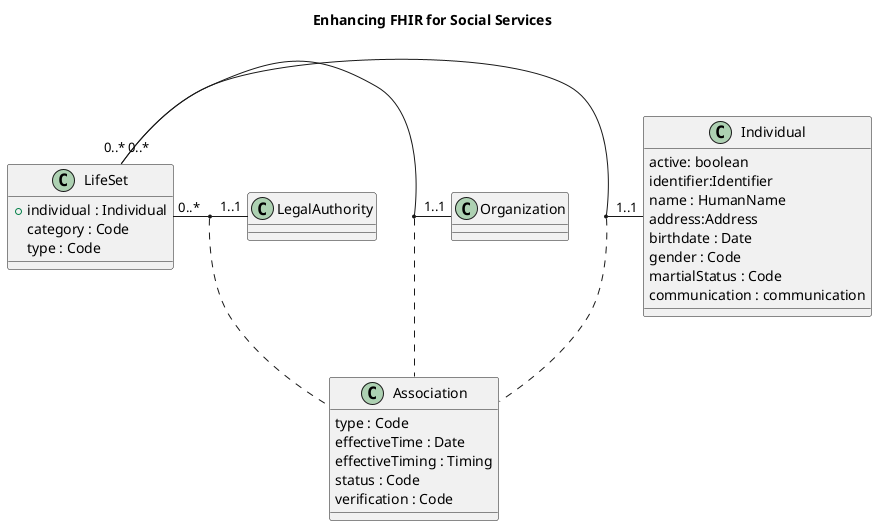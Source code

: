 @startuml

 

header "EFSS Life Set"

@startuml

title Enhancing FHIR for Social Services

class Individual {
active: boolean
identifier:Identifier
name : HumanName
address:Address
birthdate : Date
gender : Code
martialStatus : Code
communication : communication
}

 
 

class LifeSet {
    
+ individual : Individual
}

LifeSet : category : Code
LifeSet : type : Code
 

' Individual "*" <--o "0" LifeSet : association

' Individual "*" <--o "1" ScreeningGroup : member

   

 
 
LifeSet "0..*" - "1..1" Individual
(LifeSet, Individual) .. Association

class Association {
   type : Code
   effectiveTime : Date
   effectiveTiming : Timing
   status : Code
   verification : Code
}

LifeSet "0..*" - "1..1" Organization
(LifeSet, Organization) .. Association
 
LifeSet "0..*" - "1..1" LegalAuthority
(LifeSet, LegalAuthority) .. Association
 


   
 
@enduml
